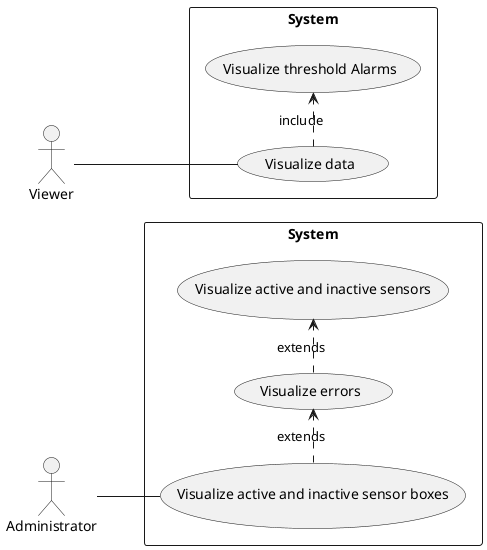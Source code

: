 @startuml
'https://plantuml.com/sequence-diagram

'UCD -------------------------
left to right direction

actor "Administrator" as Administrator

rectangle System as System {
  usecase "Visualize active and inactive sensor boxes" as UC1

  usecase "Visualize errors" as UC2
  usecase "Visualize active and inactive sensors" as UC3
}

Administrator -- UC1

(UC1) .> (UC2) : extends
(UC2) .> (UC3) : extends

'UCD2 ------------------------
actor "Viewer" as School

rectangle System as System2 {
  usecase "Visualize data" as UC12
  usecase "Visualize threshold Alarms" as UC22
}

School -- UC12
(UC12) .> (UC22) : include

@enduml